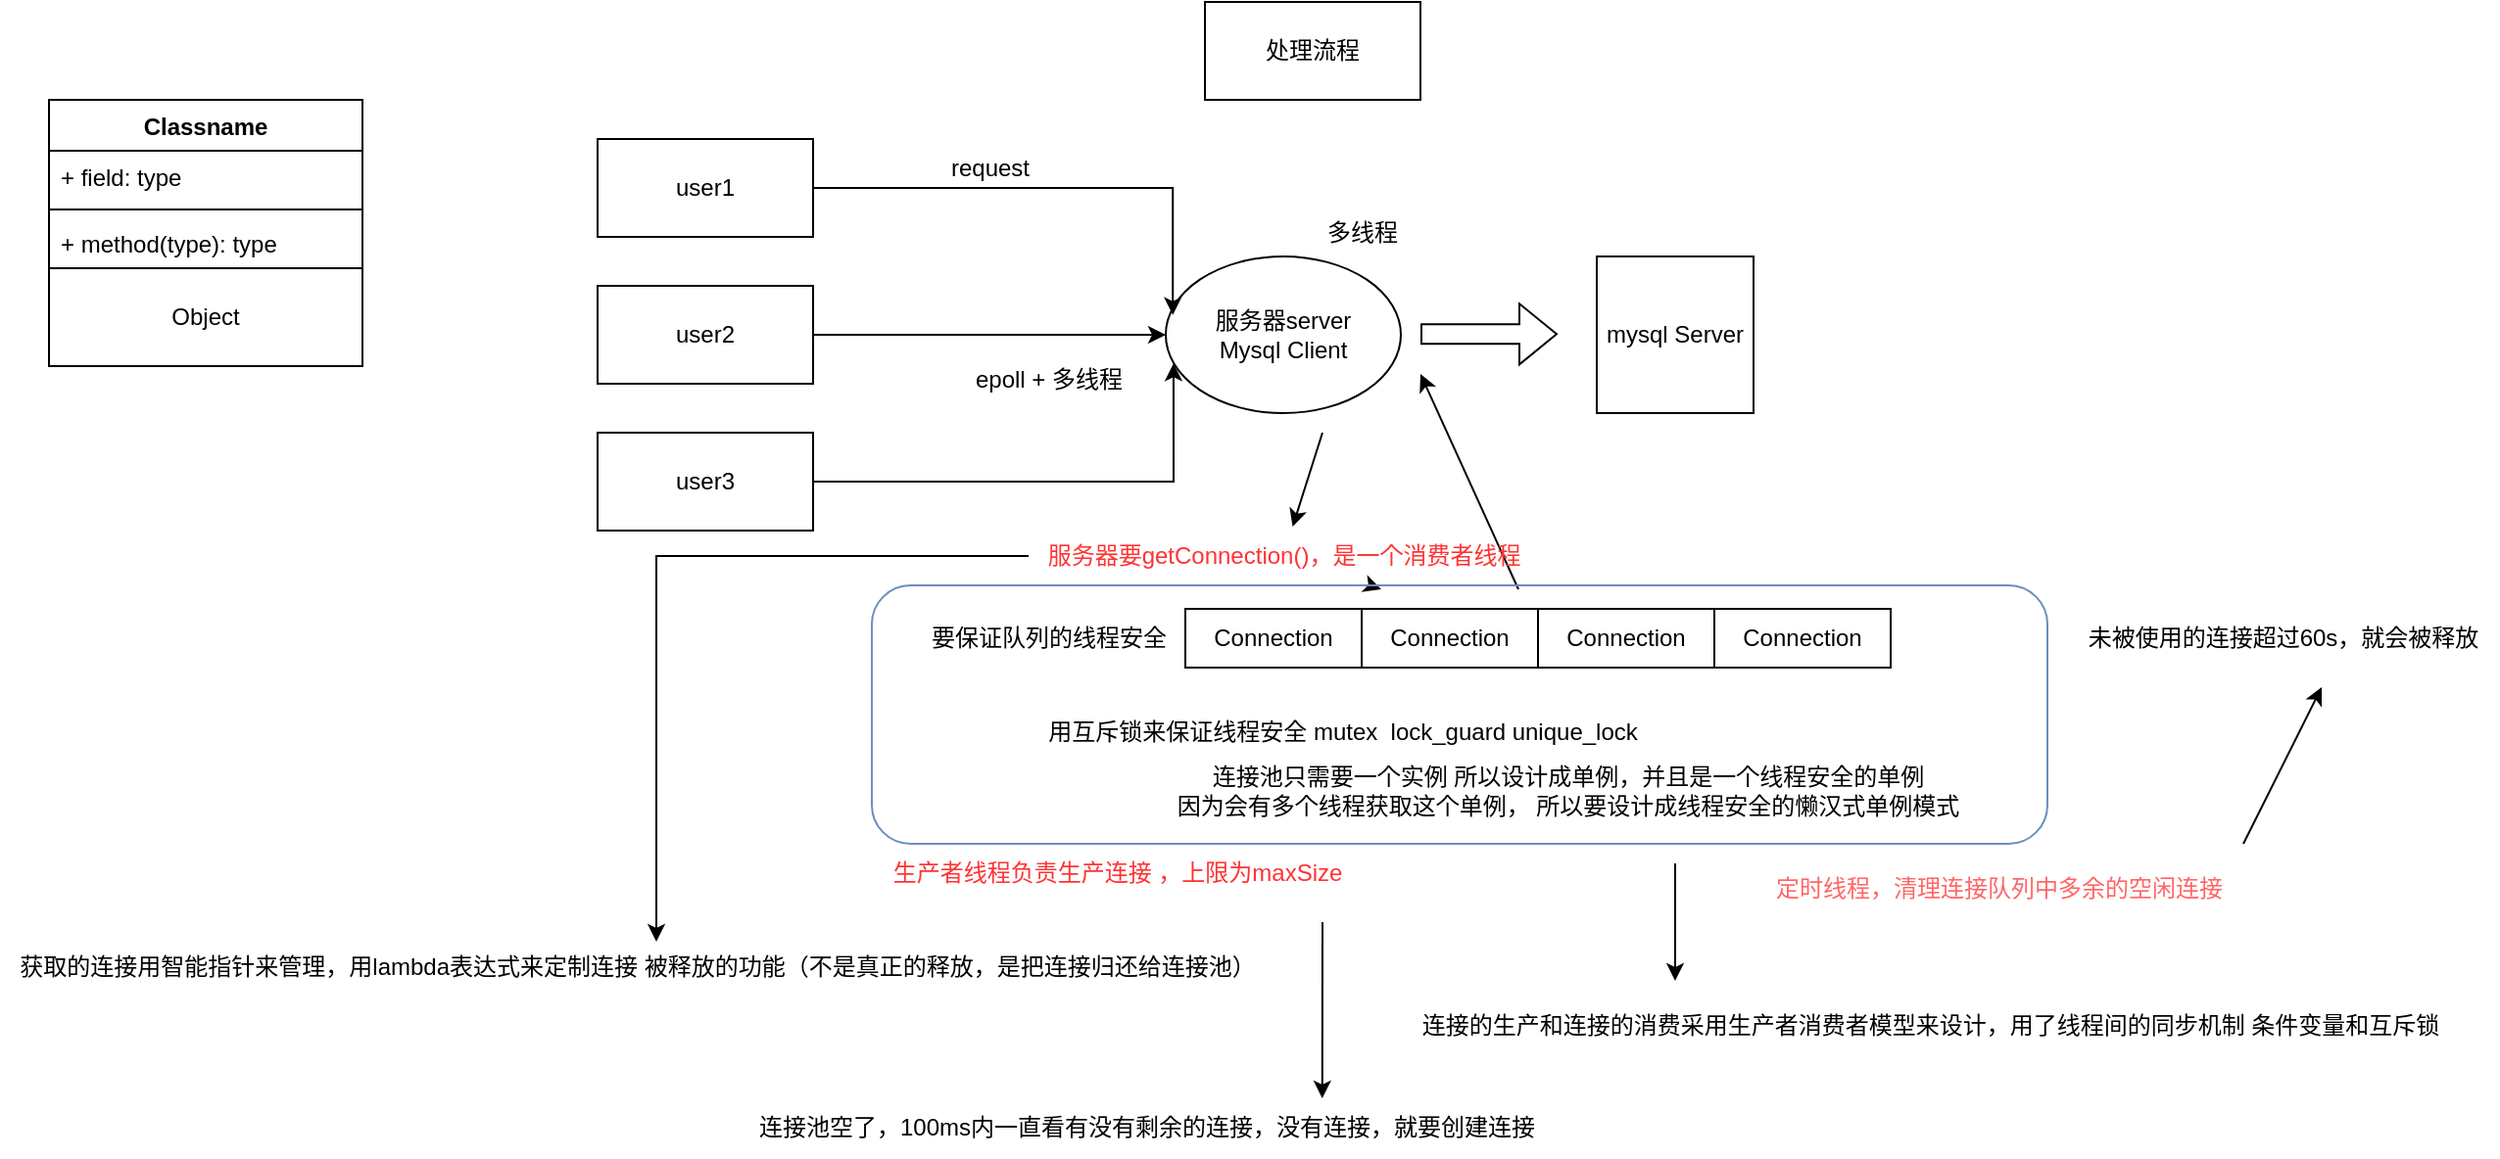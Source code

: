 <mxfile version="24.7.6">
  <diagram name="Page-1" id="c4acf3e9-155e-7222-9cf6-157b1a14988f">
    <mxGraphModel dx="1245" dy="659" grid="1" gridSize="10" guides="1" tooltips="1" connect="1" arrows="1" fold="1" page="1" pageScale="1" pageWidth="850" pageHeight="1100" background="none" math="0" shadow="0">
      <root>
        <mxCell id="0" />
        <mxCell id="1" parent="0" />
        <mxCell id="rUS7NZgCJsVe6Tk2w-7R-21" value="Classname" style="swimlane;fontStyle=1;align=center;verticalAlign=top;childLayout=stackLayout;horizontal=1;startSize=26;horizontalStack=0;resizeParent=1;resizeParentMax=0;resizeLast=0;collapsible=1;marginBottom=0;whiteSpace=wrap;html=1;" vertex="1" parent="1">
          <mxGeometry x="110" y="190" width="160" height="136" as="geometry" />
        </mxCell>
        <mxCell id="rUS7NZgCJsVe6Tk2w-7R-22" value="+ field: type" style="text;strokeColor=none;fillColor=none;align=left;verticalAlign=top;spacingLeft=4;spacingRight=4;overflow=hidden;rotatable=0;points=[[0,0.5],[1,0.5]];portConstraint=eastwest;whiteSpace=wrap;html=1;" vertex="1" parent="rUS7NZgCJsVe6Tk2w-7R-21">
          <mxGeometry y="26" width="160" height="26" as="geometry" />
        </mxCell>
        <mxCell id="rUS7NZgCJsVe6Tk2w-7R-23" value="" style="line;strokeWidth=1;fillColor=none;align=left;verticalAlign=middle;spacingTop=-1;spacingLeft=3;spacingRight=3;rotatable=0;labelPosition=right;points=[];portConstraint=eastwest;strokeColor=inherit;" vertex="1" parent="rUS7NZgCJsVe6Tk2w-7R-21">
          <mxGeometry y="52" width="160" height="8" as="geometry" />
        </mxCell>
        <mxCell id="rUS7NZgCJsVe6Tk2w-7R-24" value="+ method(type): type" style="text;strokeColor=none;fillColor=none;align=left;verticalAlign=top;spacingLeft=4;spacingRight=4;overflow=hidden;rotatable=0;points=[[0,0.5],[1,0.5]];portConstraint=eastwest;whiteSpace=wrap;html=1;" vertex="1" parent="rUS7NZgCJsVe6Tk2w-7R-21">
          <mxGeometry y="60" width="160" height="26" as="geometry" />
        </mxCell>
        <mxCell id="rUS7NZgCJsVe6Tk2w-7R-25" value="Object" style="html=1;whiteSpace=wrap;" vertex="1" parent="rUS7NZgCJsVe6Tk2w-7R-21">
          <mxGeometry y="86" width="160" height="50" as="geometry" />
        </mxCell>
        <mxCell id="rUS7NZgCJsVe6Tk2w-7R-26" value="处理流程" style="html=1;whiteSpace=wrap;" vertex="1" parent="1">
          <mxGeometry x="700" y="140" width="110" height="50" as="geometry" />
        </mxCell>
        <mxCell id="rUS7NZgCJsVe6Tk2w-7R-27" value="user1" style="html=1;whiteSpace=wrap;" vertex="1" parent="1">
          <mxGeometry x="390" y="210" width="110" height="50" as="geometry" />
        </mxCell>
        <mxCell id="rUS7NZgCJsVe6Tk2w-7R-28" value="user1" style="html=1;whiteSpace=wrap;" vertex="1" parent="1">
          <mxGeometry x="390" y="210" width="110" height="50" as="geometry" />
        </mxCell>
        <mxCell id="rUS7NZgCJsVe6Tk2w-7R-33" style="edgeStyle=orthogonalEdgeStyle;rounded=0;orthogonalLoop=1;jettySize=auto;html=1;exitX=1;exitY=0.5;exitDx=0;exitDy=0;entryX=0;entryY=0.5;entryDx=0;entryDy=0;" edge="1" parent="1" source="rUS7NZgCJsVe6Tk2w-7R-29" target="rUS7NZgCJsVe6Tk2w-7R-31">
          <mxGeometry relative="1" as="geometry" />
        </mxCell>
        <mxCell id="rUS7NZgCJsVe6Tk2w-7R-29" value="user2" style="html=1;whiteSpace=wrap;" vertex="1" parent="1">
          <mxGeometry x="390" y="285" width="110" height="50" as="geometry" />
        </mxCell>
        <mxCell id="rUS7NZgCJsVe6Tk2w-7R-30" value="user3" style="html=1;whiteSpace=wrap;" vertex="1" parent="1">
          <mxGeometry x="390" y="360" width="110" height="50" as="geometry" />
        </mxCell>
        <mxCell id="rUS7NZgCJsVe6Tk2w-7R-31" value="服务器server&lt;div&gt;Mysql Client&lt;/div&gt;" style="ellipse;whiteSpace=wrap;html=1;" vertex="1" parent="1">
          <mxGeometry x="680" y="270" width="120" height="80" as="geometry" />
        </mxCell>
        <mxCell id="rUS7NZgCJsVe6Tk2w-7R-32" style="edgeStyle=orthogonalEdgeStyle;rounded=0;orthogonalLoop=1;jettySize=auto;html=1;exitX=1;exitY=0.5;exitDx=0;exitDy=0;entryX=0.03;entryY=0.373;entryDx=0;entryDy=0;entryPerimeter=0;" edge="1" parent="1" source="rUS7NZgCJsVe6Tk2w-7R-28" target="rUS7NZgCJsVe6Tk2w-7R-31">
          <mxGeometry relative="1" as="geometry" />
        </mxCell>
        <mxCell id="rUS7NZgCJsVe6Tk2w-7R-34" style="edgeStyle=orthogonalEdgeStyle;rounded=0;orthogonalLoop=1;jettySize=auto;html=1;entryX=0.033;entryY=0.683;entryDx=0;entryDy=0;entryPerimeter=0;" edge="1" parent="1" source="rUS7NZgCJsVe6Tk2w-7R-30" target="rUS7NZgCJsVe6Tk2w-7R-31">
          <mxGeometry relative="1" as="geometry" />
        </mxCell>
        <mxCell id="rUS7NZgCJsVe6Tk2w-7R-35" value="request" style="text;html=1;align=center;verticalAlign=middle;resizable=0;points=[];autosize=1;strokeColor=none;fillColor=none;" vertex="1" parent="1">
          <mxGeometry x="560" y="210" width="60" height="30" as="geometry" />
        </mxCell>
        <mxCell id="rUS7NZgCJsVe6Tk2w-7R-36" value="" style="shape=flexArrow;endArrow=classic;html=1;rounded=0;" edge="1" parent="1">
          <mxGeometry width="50" height="50" relative="1" as="geometry">
            <mxPoint x="810" y="309.66" as="sourcePoint" />
            <mxPoint x="880" y="309.66" as="targetPoint" />
          </mxGeometry>
        </mxCell>
        <mxCell id="rUS7NZgCJsVe6Tk2w-7R-37" value="mysql Server" style="whiteSpace=wrap;html=1;aspect=fixed;" vertex="1" parent="1">
          <mxGeometry x="900" y="270" width="80" height="80" as="geometry" />
        </mxCell>
        <mxCell id="rUS7NZgCJsVe6Tk2w-7R-42" value="" style="endArrow=classic;html=1;rounded=0;" edge="1" parent="1" source="rUS7NZgCJsVe6Tk2w-7R-51">
          <mxGeometry width="50" height="50" relative="1" as="geometry">
            <mxPoint x="760" y="360" as="sourcePoint" />
            <mxPoint x="790" y="440" as="targetPoint" />
          </mxGeometry>
        </mxCell>
        <mxCell id="rUS7NZgCJsVe6Tk2w-7R-43" value="" style="endArrow=classic;html=1;rounded=0;" edge="1" parent="1">
          <mxGeometry width="50" height="50" relative="1" as="geometry">
            <mxPoint x="860" y="440" as="sourcePoint" />
            <mxPoint x="810" y="330" as="targetPoint" />
          </mxGeometry>
        </mxCell>
        <mxCell id="rUS7NZgCJsVe6Tk2w-7R-44" value="" style="group" vertex="1" connectable="0" parent="1">
          <mxGeometry x="690" y="450" width="360" height="30" as="geometry" />
        </mxCell>
        <mxCell id="rUS7NZgCJsVe6Tk2w-7R-38" value="Connection" style="rounded=0;whiteSpace=wrap;html=1;" vertex="1" parent="rUS7NZgCJsVe6Tk2w-7R-44">
          <mxGeometry width="90" height="30" as="geometry" />
        </mxCell>
        <mxCell id="rUS7NZgCJsVe6Tk2w-7R-39" value="Connection" style="rounded=0;whiteSpace=wrap;html=1;" vertex="1" parent="rUS7NZgCJsVe6Tk2w-7R-44">
          <mxGeometry x="90" width="90" height="30" as="geometry" />
        </mxCell>
        <mxCell id="rUS7NZgCJsVe6Tk2w-7R-40" value="Connection" style="rounded=0;whiteSpace=wrap;html=1;" vertex="1" parent="rUS7NZgCJsVe6Tk2w-7R-44">
          <mxGeometry x="180" width="90" height="30" as="geometry" />
        </mxCell>
        <mxCell id="rUS7NZgCJsVe6Tk2w-7R-41" value="Connection" style="rounded=0;whiteSpace=wrap;html=1;" vertex="1" parent="rUS7NZgCJsVe6Tk2w-7R-44">
          <mxGeometry x="270" width="90" height="30" as="geometry" />
        </mxCell>
        <mxCell id="rUS7NZgCJsVe6Tk2w-7R-45" value="多线程" style="text;html=1;align=center;verticalAlign=middle;resizable=0;points=[];autosize=1;strokeColor=none;fillColor=none;" vertex="1" parent="1">
          <mxGeometry x="750" y="243" width="60" height="30" as="geometry" />
        </mxCell>
        <mxCell id="rUS7NZgCJsVe6Tk2w-7R-46" value="要保证队列的线程安全" style="text;html=1;align=center;verticalAlign=middle;resizable=0;points=[];autosize=1;strokeColor=none;fillColor=none;" vertex="1" parent="1">
          <mxGeometry x="550" y="450" width="140" height="30" as="geometry" />
        </mxCell>
        <mxCell id="rUS7NZgCJsVe6Tk2w-7R-47" value="epoll + 多线程" style="text;html=1;align=center;verticalAlign=middle;resizable=0;points=[];autosize=1;strokeColor=none;fillColor=none;" vertex="1" parent="1">
          <mxGeometry x="570" y="318" width="100" height="30" as="geometry" />
        </mxCell>
        <mxCell id="rUS7NZgCJsVe6Tk2w-7R-48" value="用互斥锁来保证线程安全 mutex&amp;nbsp; lock_guard unique_lock" style="text;html=1;align=center;verticalAlign=middle;resizable=0;points=[];autosize=1;strokeColor=none;fillColor=none;" vertex="1" parent="1">
          <mxGeometry x="610" y="498" width="320" height="30" as="geometry" />
        </mxCell>
        <mxCell id="rUS7NZgCJsVe6Tk2w-7R-49" value="连接池只需要一个实例 所以设计成单例，并且是一个线程安全的单例&lt;div&gt;因为会有多个线程获取这个单例， 所以要设计成线程安全的懒汉式单例模式&lt;/div&gt;" style="text;html=1;align=center;verticalAlign=middle;resizable=0;points=[];autosize=1;strokeColor=none;fillColor=none;" vertex="1" parent="1">
          <mxGeometry x="675" y="523" width="420" height="40" as="geometry" />
        </mxCell>
        <mxCell id="rUS7NZgCJsVe6Tk2w-7R-50" value="连接池空了，100ms内一直看有没有剩余的连接，没有连接，就要创建连接" style="text;html=1;align=center;verticalAlign=middle;resizable=0;points=[];autosize=1;strokeColor=none;fillColor=none;" vertex="1" parent="1">
          <mxGeometry x="460" y="700" width="420" height="30" as="geometry" />
        </mxCell>
        <mxCell id="rUS7NZgCJsVe6Tk2w-7R-52" value="" style="endArrow=classic;html=1;rounded=0;" edge="1" parent="1" target="rUS7NZgCJsVe6Tk2w-7R-51">
          <mxGeometry width="50" height="50" relative="1" as="geometry">
            <mxPoint x="760" y="360" as="sourcePoint" />
            <mxPoint x="790" y="440" as="targetPoint" />
          </mxGeometry>
        </mxCell>
        <mxCell id="rUS7NZgCJsVe6Tk2w-7R-51" value="&lt;font color=&quot;#ff3333&quot;&gt;服务器要getConnection()，是一个消费者线程&lt;/font&gt;" style="text;html=1;align=center;verticalAlign=middle;resizable=0;points=[];autosize=1;strokeColor=none;fillColor=none;" vertex="1" parent="1">
          <mxGeometry x="610" y="408" width="260" height="30" as="geometry" />
        </mxCell>
        <mxCell id="rUS7NZgCJsVe6Tk2w-7R-53" value="" style="rounded=1;whiteSpace=wrap;html=1;fillColor=none;strokeColor=#6c8ebf;gradientColor=default;" vertex="1" parent="1">
          <mxGeometry x="530" y="438" width="600" height="132" as="geometry" />
        </mxCell>
        <mxCell id="rUS7NZgCJsVe6Tk2w-7R-55" value="&lt;font color=&quot;#ff3333&quot;&gt;生产者线程负责生产连接 ，上限为maxSize&lt;/font&gt;" style="text;html=1;align=center;verticalAlign=middle;resizable=0;points=[];autosize=1;strokeColor=none;fillColor=none;" vertex="1" parent="1">
          <mxGeometry x="530" y="570" width="250" height="30" as="geometry" />
        </mxCell>
        <mxCell id="rUS7NZgCJsVe6Tk2w-7R-56" value="未被使用的连接超过60s，就会被释放" style="text;html=1;align=center;verticalAlign=middle;resizable=0;points=[];autosize=1;strokeColor=none;fillColor=none;" vertex="1" parent="1">
          <mxGeometry x="1140" y="450" width="220" height="30" as="geometry" />
        </mxCell>
        <mxCell id="rUS7NZgCJsVe6Tk2w-7R-57" value="" style="endArrow=classic;html=1;rounded=0;" edge="1" parent="1" source="rUS7NZgCJsVe6Tk2w-7R-51">
          <mxGeometry width="50" height="50" relative="1" as="geometry">
            <mxPoint x="370" y="610" as="sourcePoint" />
            <mxPoint x="420" y="620" as="targetPoint" />
            <Array as="points">
              <mxPoint x="420" y="423" />
              <mxPoint x="420" y="600" />
              <mxPoint x="420" y="610" />
            </Array>
          </mxGeometry>
        </mxCell>
        <mxCell id="rUS7NZgCJsVe6Tk2w-7R-58" value="获取的连接用智能指针来管理，用lambda表达式来定制连接 被释放的功能（不是真正的释放，是把连接归还给连接池）" style="text;html=1;align=center;verticalAlign=middle;resizable=0;points=[];autosize=1;strokeColor=none;fillColor=none;" vertex="1" parent="1">
          <mxGeometry x="85" y="618" width="650" height="30" as="geometry" />
        </mxCell>
        <mxCell id="rUS7NZgCJsVe6Tk2w-7R-59" value="连接的生产和连接的消费采用生产者消费者模型来设计，用了线程间的同步机制 条件变量和互斥锁" style="text;html=1;align=center;verticalAlign=middle;resizable=0;points=[];autosize=1;strokeColor=none;fillColor=none;" vertex="1" parent="1">
          <mxGeometry x="800" y="648" width="540" height="30" as="geometry" />
        </mxCell>
        <mxCell id="rUS7NZgCJsVe6Tk2w-7R-60" value="" style="endArrow=classic;html=1;rounded=0;" edge="1" parent="1">
          <mxGeometry width="50" height="50" relative="1" as="geometry">
            <mxPoint x="940" y="580" as="sourcePoint" />
            <mxPoint x="940" y="640" as="targetPoint" />
          </mxGeometry>
        </mxCell>
        <mxCell id="rUS7NZgCJsVe6Tk2w-7R-61" value="&lt;font color=&quot;#ff6666&quot;&gt;定时线程，清理连接队列中多余的空闲连接&lt;/font&gt;" style="text;html=1;align=center;verticalAlign=middle;resizable=0;points=[];autosize=1;strokeColor=none;fillColor=none;" vertex="1" parent="1">
          <mxGeometry x="980" y="578" width="250" height="30" as="geometry" />
        </mxCell>
        <mxCell id="rUS7NZgCJsVe6Tk2w-7R-62" value="" style="endArrow=classic;html=1;rounded=0;" edge="1" parent="1">
          <mxGeometry width="50" height="50" relative="1" as="geometry">
            <mxPoint x="1230" y="570" as="sourcePoint" />
            <mxPoint x="1270" y="490" as="targetPoint" />
          </mxGeometry>
        </mxCell>
        <mxCell id="rUS7NZgCJsVe6Tk2w-7R-66" value="" style="endArrow=classic;html=1;rounded=0;entryX=0.714;entryY=0;entryDx=0;entryDy=0;entryPerimeter=0;" edge="1" parent="1" target="rUS7NZgCJsVe6Tk2w-7R-50">
          <mxGeometry width="50" height="50" relative="1" as="geometry">
            <mxPoint x="760" y="610" as="sourcePoint" />
            <mxPoint x="760" y="678" as="targetPoint" />
          </mxGeometry>
        </mxCell>
      </root>
    </mxGraphModel>
  </diagram>
</mxfile>
